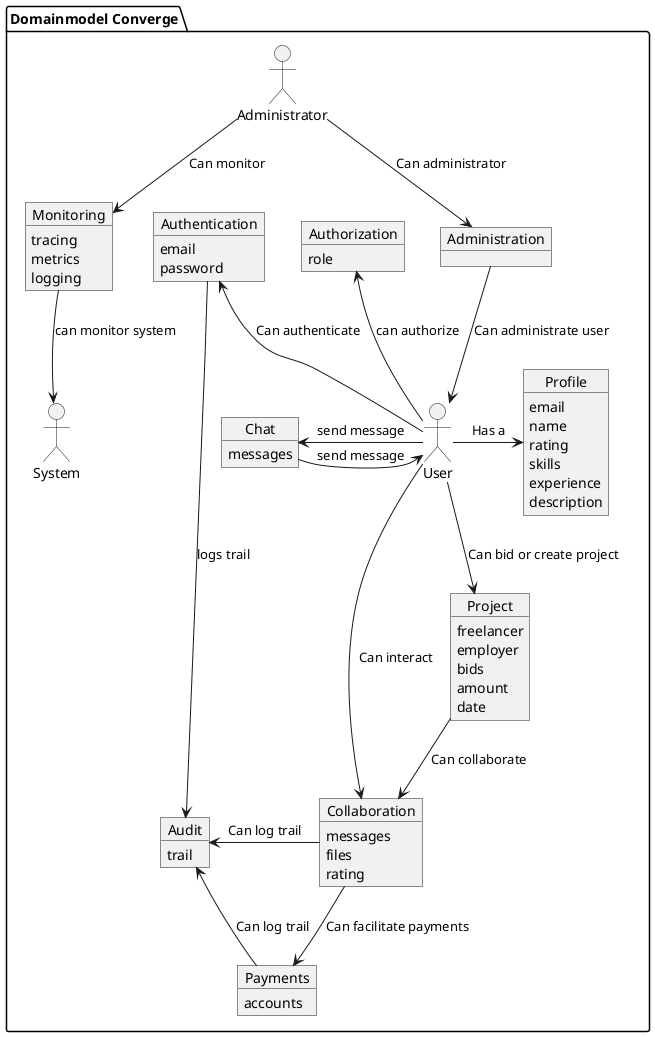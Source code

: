 @startuml

skinparam monochrome true
allowmixing

package "Domainmodel Converge" {

actor User
actor Administrator
actor System

object Audit {
  trail
}
object Authentication {
  email
  password
}
object Authorization {
  role
}
object Project {
  freelancer
  employer
  bids
  amount
  date
}
object Chat {
  messages
}
object Collaboration {
  messages
  files
  rating
}
object Payments {
  accounts
}
object Profile {
  email
  name
  rating
  skills
  experience
  description
}
object Monitoring {
  tracing
  metrics
  logging
}
object Administration

User -up-> Authentication: Can authenticate  
User -up-> Authorization: can authorize
Authentication --> Audit: logs trail

User -left-> Chat: send message
Chat -right-> User: send message
User --> Project: Can bid or create project
Project --> Collaboration: Can collaborate
User --> Collaboration: Can interact
Collaboration --> Payments: Can facilitate payments

User -right-> Profile: Has a

Payments -left-> Audit: Can log trail
Collaboration -left-> Audit: Can log trail

Administrator --> Monitoring: Can monitor
Monitoring --> System: can monitor system
Administrator --> Administration: Can administrator
Administration --> User: Can administrate user


  
}

@enduml